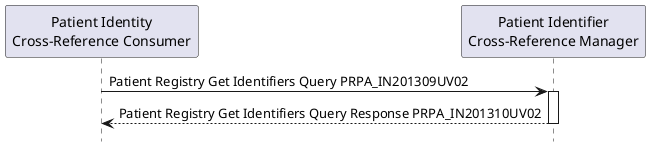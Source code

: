 @startuml
hide footbox

participant "Patient Identity\nCross-Reference Consumer" as PIC
participant "Patient Identifier\nCross-Reference Manager" as MPI

PIC -> MPI : Patient Registry Get Identifiers Query PRPA_IN201309UV02
activate MPI
MPI --> PIC : Patient Registry Get Identifiers Query Response PRPA_IN201310UV02
deactivate MPI


@enduml